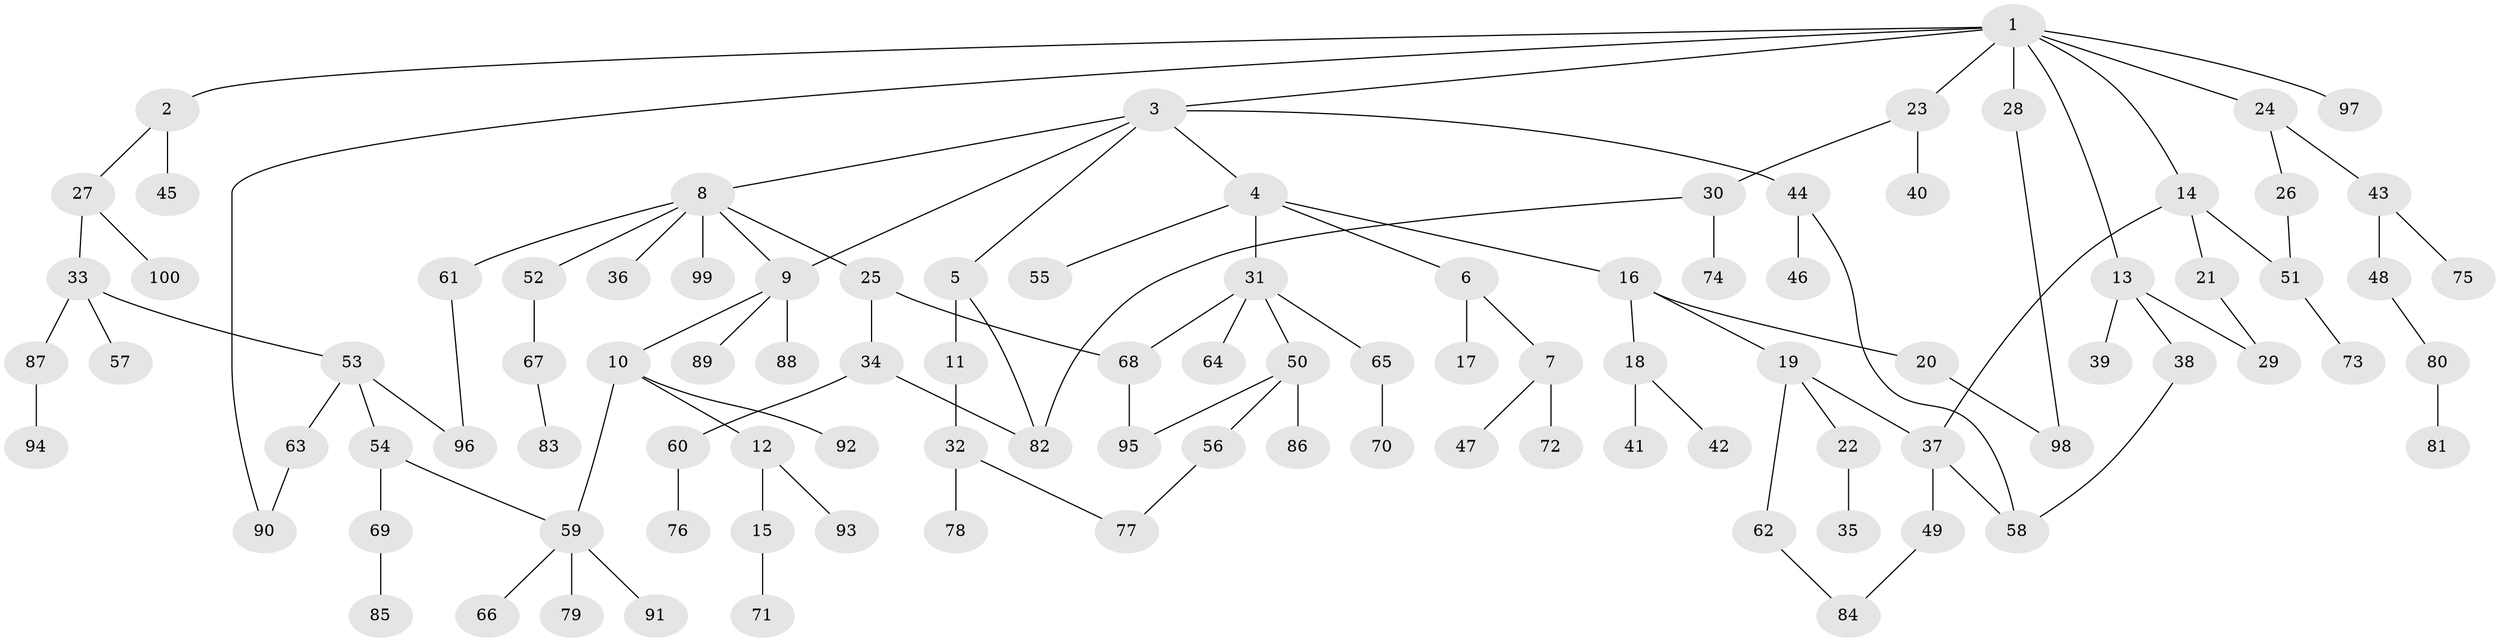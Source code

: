 // coarse degree distribution, {8: 0.0196078431372549, 2: 0.39215686274509803, 6: 0.0784313725490196, 4: 0.0784313725490196, 5: 0.0196078431372549, 3: 0.17647058823529413, 1: 0.23529411764705882}
// Generated by graph-tools (version 1.1) at 2025/48/03/04/25 22:48:46]
// undirected, 100 vertices, 115 edges
graph export_dot {
  node [color=gray90,style=filled];
  1;
  2;
  3;
  4;
  5;
  6;
  7;
  8;
  9;
  10;
  11;
  12;
  13;
  14;
  15;
  16;
  17;
  18;
  19;
  20;
  21;
  22;
  23;
  24;
  25;
  26;
  27;
  28;
  29;
  30;
  31;
  32;
  33;
  34;
  35;
  36;
  37;
  38;
  39;
  40;
  41;
  42;
  43;
  44;
  45;
  46;
  47;
  48;
  49;
  50;
  51;
  52;
  53;
  54;
  55;
  56;
  57;
  58;
  59;
  60;
  61;
  62;
  63;
  64;
  65;
  66;
  67;
  68;
  69;
  70;
  71;
  72;
  73;
  74;
  75;
  76;
  77;
  78;
  79;
  80;
  81;
  82;
  83;
  84;
  85;
  86;
  87;
  88;
  89;
  90;
  91;
  92;
  93;
  94;
  95;
  96;
  97;
  98;
  99;
  100;
  1 -- 2;
  1 -- 3;
  1 -- 13;
  1 -- 14;
  1 -- 23;
  1 -- 24;
  1 -- 28;
  1 -- 97;
  1 -- 90;
  2 -- 27;
  2 -- 45;
  3 -- 4;
  3 -- 5;
  3 -- 8;
  3 -- 9;
  3 -- 44;
  4 -- 6;
  4 -- 16;
  4 -- 31;
  4 -- 55;
  5 -- 11;
  5 -- 82;
  6 -- 7;
  6 -- 17;
  7 -- 47;
  7 -- 72;
  8 -- 25;
  8 -- 36;
  8 -- 52;
  8 -- 61;
  8 -- 99;
  8 -- 9;
  9 -- 10;
  9 -- 88;
  9 -- 89;
  10 -- 12;
  10 -- 59;
  10 -- 92;
  11 -- 32;
  12 -- 15;
  12 -- 93;
  13 -- 38;
  13 -- 39;
  13 -- 29;
  14 -- 21;
  14 -- 37;
  14 -- 51;
  15 -- 71;
  16 -- 18;
  16 -- 19;
  16 -- 20;
  18 -- 41;
  18 -- 42;
  19 -- 22;
  19 -- 62;
  19 -- 37;
  20 -- 98;
  21 -- 29;
  22 -- 35;
  23 -- 30;
  23 -- 40;
  24 -- 26;
  24 -- 43;
  25 -- 34;
  25 -- 68;
  26 -- 51;
  27 -- 33;
  27 -- 100;
  28 -- 98;
  30 -- 74;
  30 -- 82;
  31 -- 50;
  31 -- 64;
  31 -- 65;
  31 -- 68;
  32 -- 77;
  32 -- 78;
  33 -- 53;
  33 -- 57;
  33 -- 87;
  34 -- 60;
  34 -- 82;
  37 -- 49;
  37 -- 58;
  38 -- 58;
  43 -- 48;
  43 -- 75;
  44 -- 46;
  44 -- 58;
  48 -- 80;
  49 -- 84;
  50 -- 56;
  50 -- 86;
  50 -- 95;
  51 -- 73;
  52 -- 67;
  53 -- 54;
  53 -- 63;
  53 -- 96;
  54 -- 69;
  54 -- 59;
  56 -- 77;
  59 -- 66;
  59 -- 79;
  59 -- 91;
  60 -- 76;
  61 -- 96;
  62 -- 84;
  63 -- 90;
  65 -- 70;
  67 -- 83;
  68 -- 95;
  69 -- 85;
  80 -- 81;
  87 -- 94;
}
